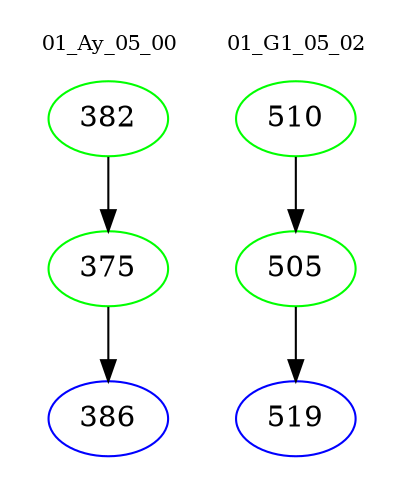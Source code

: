 digraph{
subgraph cluster_0 {
color = white
label = "01_Ay_05_00";
fontsize=10;
T0_382 [label="382", color="green"]
T0_382 -> T0_375 [color="black"]
T0_375 [label="375", color="green"]
T0_375 -> T0_386 [color="black"]
T0_386 [label="386", color="blue"]
}
subgraph cluster_1 {
color = white
label = "01_G1_05_02";
fontsize=10;
T1_510 [label="510", color="green"]
T1_510 -> T1_505 [color="black"]
T1_505 [label="505", color="green"]
T1_505 -> T1_519 [color="black"]
T1_519 [label="519", color="blue"]
}
}
